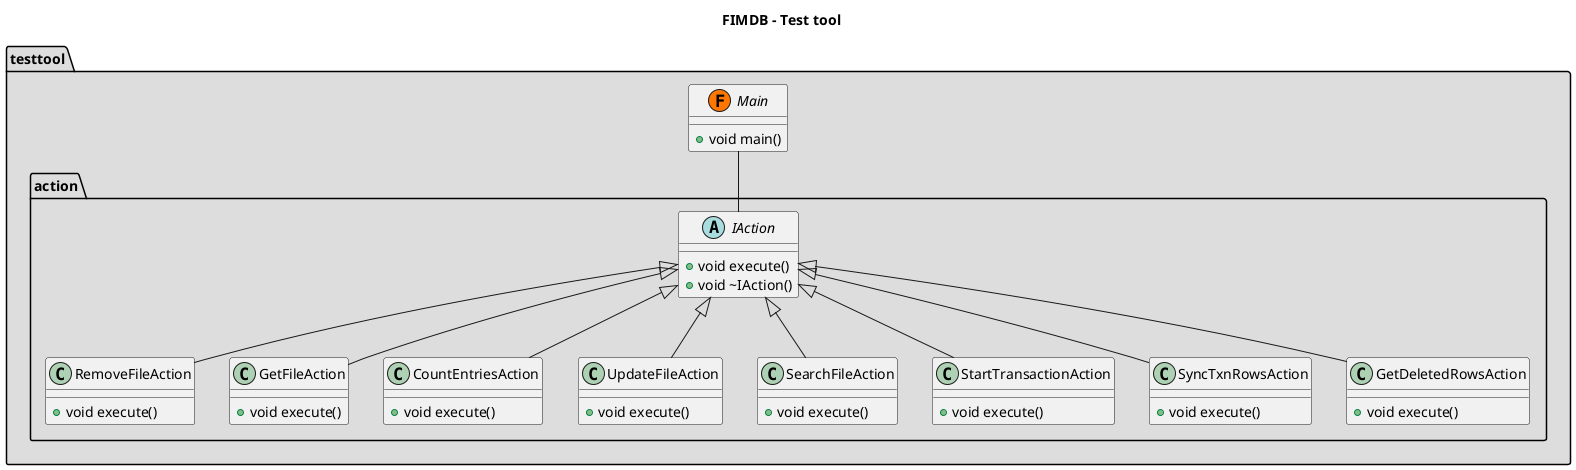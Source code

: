 ' Copyright (C) 2015, Wazuh Inc.
' Created by Wazuh, Inc. <info@wazuh.com>.
' This program is free software; you can redistribute it and/or modify it under the terms of GPLv2

@startuml class-testtool
title FIMDB - Test tool
package "testtool" <<folder>> #DDDDDD {
    package "action" <<Folder>> {
        abstract IAction {
            + void execute()
            + void ~IAction()
        }
        class "RemoveFileAction" {
            +void execute()
        }
        class "GetFileAction" {
            +void execute()
        }
        class "CountEntriesAction" {
            +void execute()
        }
        class "UpdateFileAction" {
            +void execute()
        }
        class "SearchFileAction" {
            +void execute()
        }
        class "StartTransactionAction" {
            +void execute()
        }
        class "SyncTxnRowsAction" {
            +void execute()
        }
        class "GetDeletedRowsAction" {
            +void execute()
        }
    }
    interface "Main" <<(F,#FF7700)>> {
        +void main()
    }
}

IAction <|-- RemoveFileAction
IAction <|-- GetFileAction
IAction <|-- CountEntriesAction
IAction <|-- UpdateFileAction
IAction <|-- SearchFileAction
IAction <|-- StartTransactionAction
IAction <|-- SyncTxnRowsAction
IAction <|-- GetDeletedRowsAction
Main -- IAction
@enduml

